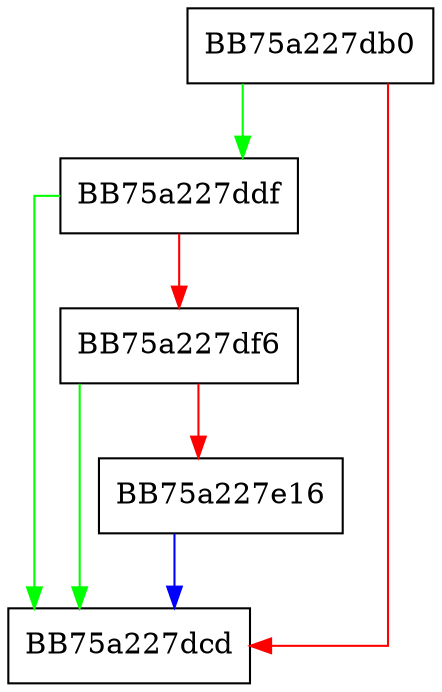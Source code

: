 digraph pif_scan {
  node [shape="box"];
  graph [splines=ortho];
  BB75a227db0 -> BB75a227ddf [color="green"];
  BB75a227db0 -> BB75a227dcd [color="red"];
  BB75a227ddf -> BB75a227dcd [color="green"];
  BB75a227ddf -> BB75a227df6 [color="red"];
  BB75a227df6 -> BB75a227dcd [color="green"];
  BB75a227df6 -> BB75a227e16 [color="red"];
  BB75a227e16 -> BB75a227dcd [color="blue"];
}